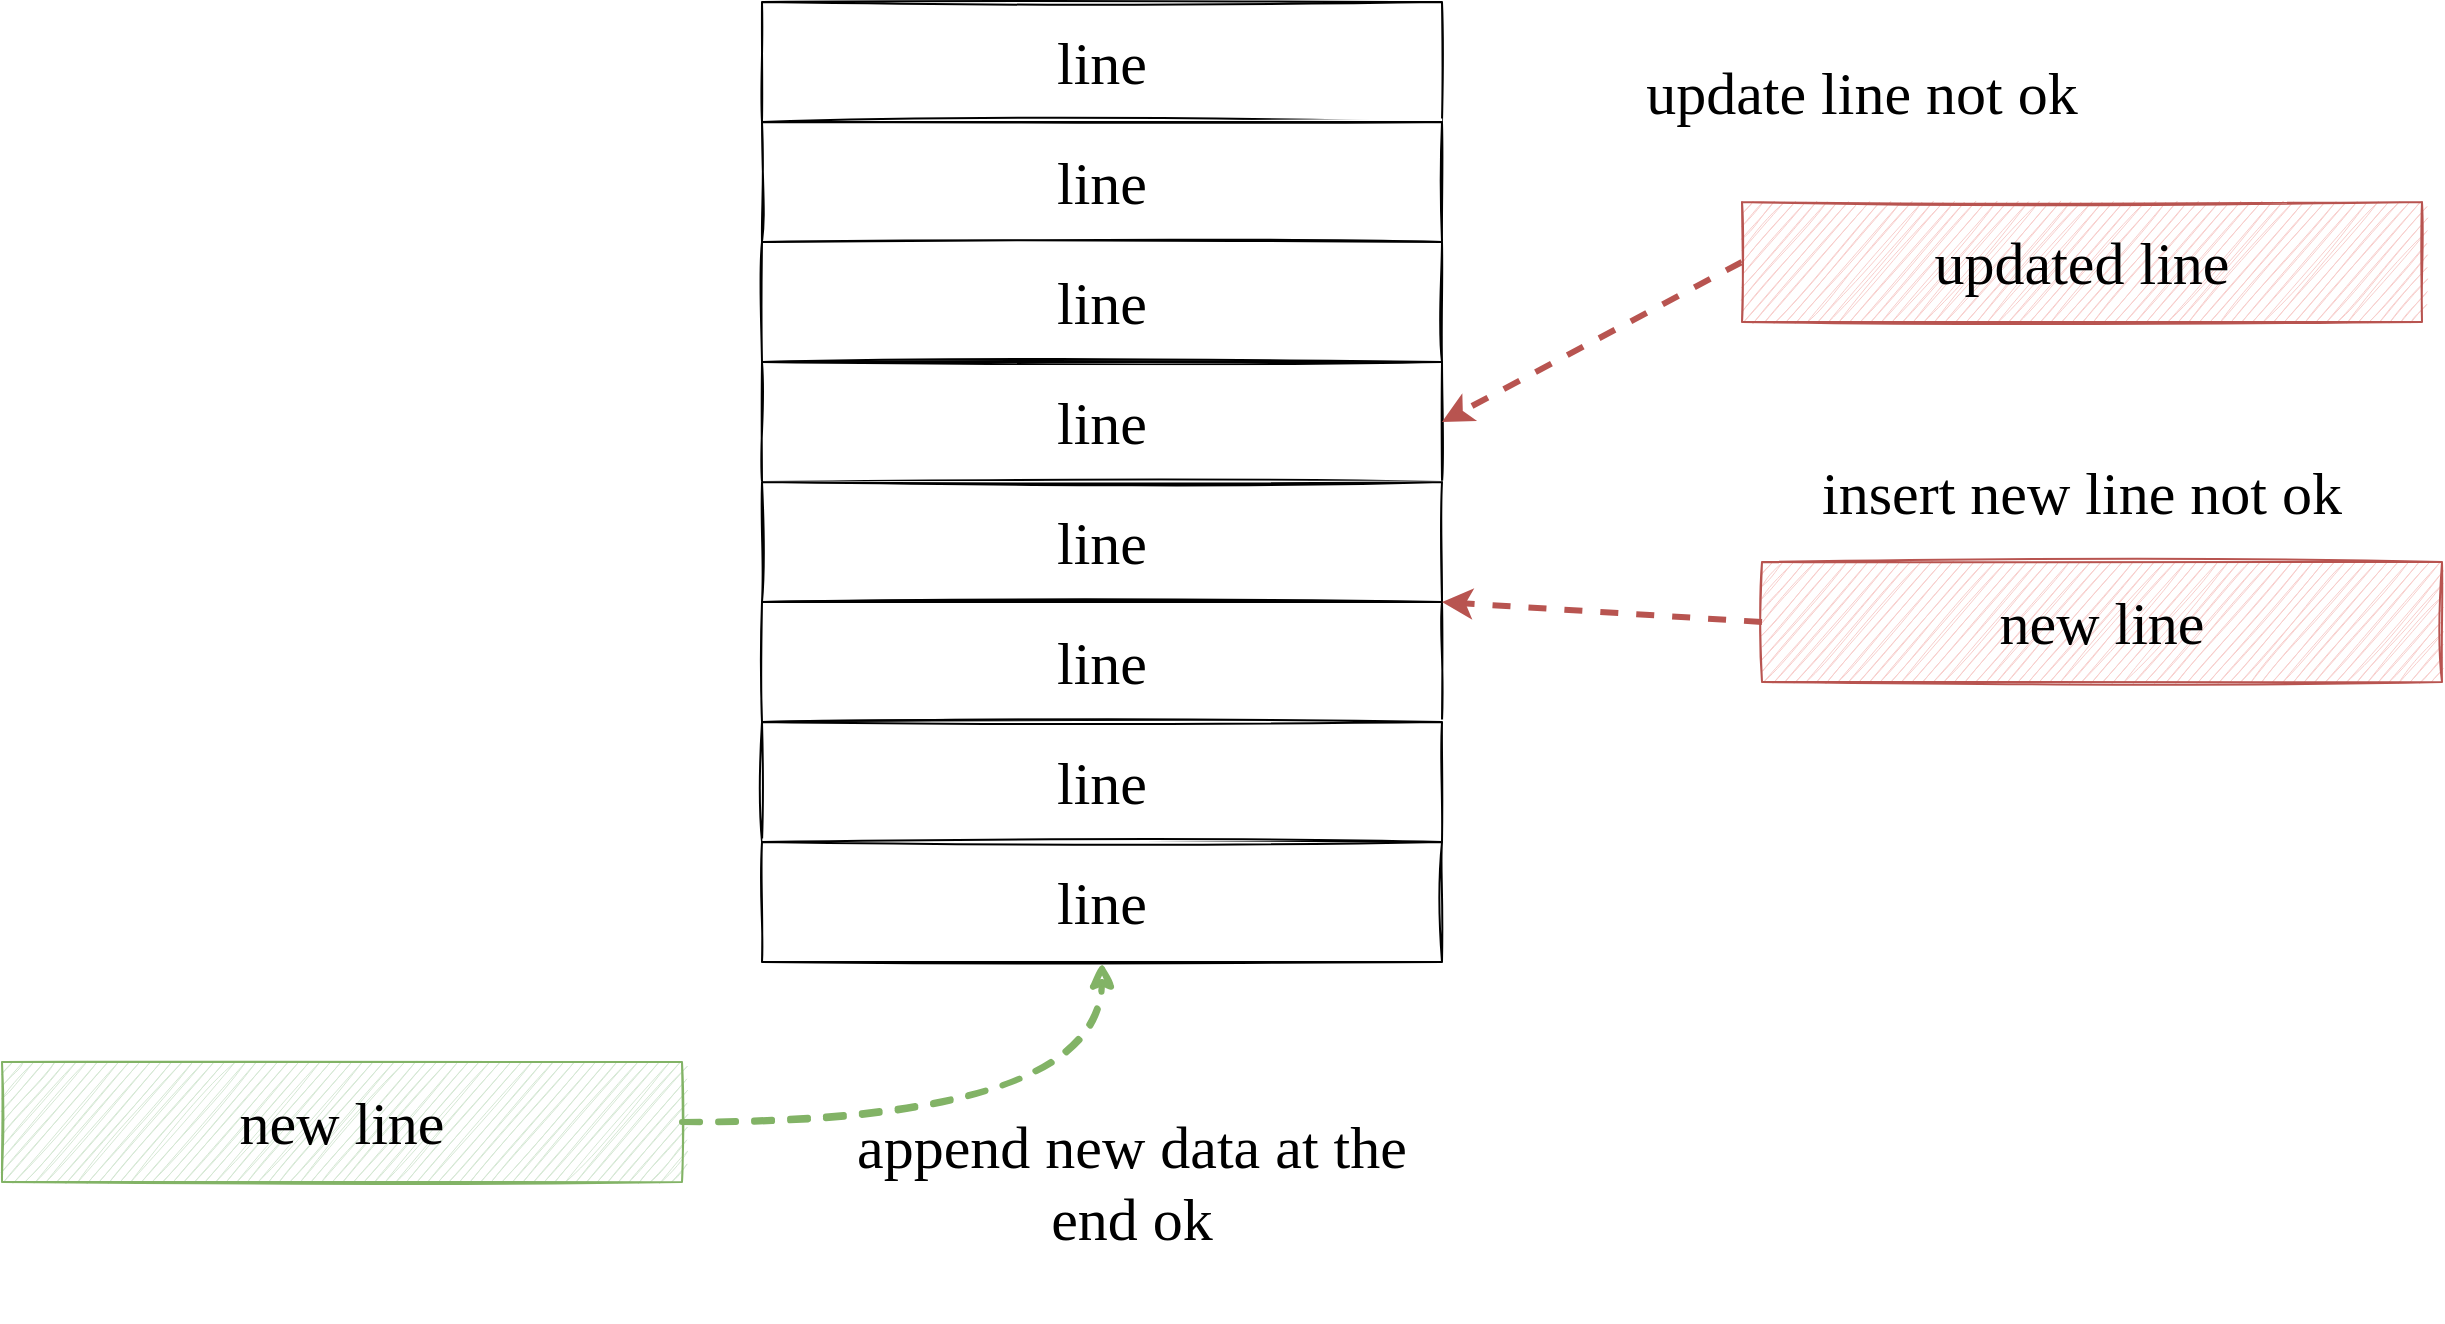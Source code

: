 <mxfile version="13.6.2" type="device"><diagram id="j6qz54EMF04GYTjnGAvc" name="Page-1"><mxGraphModel dx="2370" dy="1370" grid="1" gridSize="10" guides="1" tooltips="1" connect="1" arrows="1" fold="1" page="1" pageScale="1" pageWidth="1600" pageHeight="900" math="0" shadow="0" extFonts="Architects Daughter^https://fonts.googleapis.com/css?family=Architects+Daughter"><root><mxCell id="0"/><mxCell id="1" parent="0"/><mxCell id="qYQnSIUMO4TAm41yOFvq-1" value="&lt;font face=&quot;Architects Daughter&quot; style=&quot;font-size: 30px&quot;&gt;line&lt;/font&gt;" style="rounded=0;whiteSpace=wrap;html=1;sketch=1;" vertex="1" parent="1"><mxGeometry x="630" y="140" width="340" height="60" as="geometry"/></mxCell><mxCell id="qYQnSIUMO4TAm41yOFvq-2" value="&lt;font face=&quot;Architects Daughter&quot; style=&quot;font-size: 30px&quot;&gt;line&lt;/font&gt;" style="rounded=0;whiteSpace=wrap;html=1;sketch=1;" vertex="1" parent="1"><mxGeometry x="630" y="200" width="340" height="60" as="geometry"/></mxCell><mxCell id="qYQnSIUMO4TAm41yOFvq-3" value="&lt;font face=&quot;Architects Daughter&quot; style=&quot;font-size: 30px&quot;&gt;line&lt;/font&gt;" style="rounded=0;whiteSpace=wrap;html=1;sketch=1;" vertex="1" parent="1"><mxGeometry x="630" y="260" width="340" height="60" as="geometry"/></mxCell><mxCell id="qYQnSIUMO4TAm41yOFvq-4" value="&lt;font face=&quot;Architects Daughter&quot; style=&quot;font-size: 30px&quot;&gt;line&lt;/font&gt;" style="rounded=0;whiteSpace=wrap;html=1;sketch=1;" vertex="1" parent="1"><mxGeometry x="630" y="320" width="340" height="60" as="geometry"/></mxCell><mxCell id="qYQnSIUMO4TAm41yOFvq-5" value="&lt;font face=&quot;Architects Daughter&quot; style=&quot;font-size: 30px&quot;&gt;line&lt;/font&gt;" style="rounded=0;whiteSpace=wrap;html=1;sketch=1;" vertex="1" parent="1"><mxGeometry x="630" y="380" width="340" height="60" as="geometry"/></mxCell><mxCell id="qYQnSIUMO4TAm41yOFvq-6" value="&lt;font face=&quot;Architects Daughter&quot; style=&quot;font-size: 30px&quot;&gt;line&lt;/font&gt;" style="rounded=0;whiteSpace=wrap;html=1;sketch=1;" vertex="1" parent="1"><mxGeometry x="630" y="440" width="340" height="60" as="geometry"/></mxCell><mxCell id="qYQnSIUMO4TAm41yOFvq-7" value="&lt;font face=&quot;Architects Daughter&quot; style=&quot;font-size: 30px&quot;&gt;line&lt;/font&gt;" style="rounded=0;whiteSpace=wrap;html=1;sketch=1;" vertex="1" parent="1"><mxGeometry x="630" y="500" width="340" height="60" as="geometry"/></mxCell><mxCell id="qYQnSIUMO4TAm41yOFvq-8" value="&lt;font face=&quot;Architects Daughter&quot; style=&quot;font-size: 30px&quot;&gt;line&lt;/font&gt;" style="rounded=0;whiteSpace=wrap;html=1;sketch=1;" vertex="1" parent="1"><mxGeometry x="630" y="560" width="340" height="60" as="geometry"/></mxCell><mxCell id="qYQnSIUMO4TAm41yOFvq-9" value="&lt;font face=&quot;Architects Daughter&quot; style=&quot;font-size: 30px&quot;&gt;new line&lt;/font&gt;" style="rounded=0;whiteSpace=wrap;html=1;sketch=1;fillColor=#d5e8d4;strokeColor=#82b366;" vertex="1" parent="1"><mxGeometry x="250" y="670" width="340" height="60" as="geometry"/></mxCell><mxCell id="qYQnSIUMO4TAm41yOFvq-11" value="" style="endArrow=classic;html=1;exitX=1;exitY=0.5;exitDx=0;exitDy=0;entryX=0.5;entryY=1;entryDx=0;entryDy=0;edgeStyle=orthogonalEdgeStyle;curved=1;dashed=1;sketch=1;strokeWidth=3;fillColor=#d5e8d4;strokeColor=#82b366;" edge="1" parent="1" source="qYQnSIUMO4TAm41yOFvq-9" target="qYQnSIUMO4TAm41yOFvq-8"><mxGeometry width="50" height="50" relative="1" as="geometry"><mxPoint x="500" y="900" as="sourcePoint"/><mxPoint x="550" y="850" as="targetPoint"/></mxGeometry></mxCell><mxCell id="qYQnSIUMO4TAm41yOFvq-12" value="&lt;font style=&quot;font-size: 30px&quot; face=&quot;Architects Daughter&quot;&gt;append new data at the end ok&lt;/font&gt;" style="text;html=1;strokeColor=none;fillColor=none;align=center;verticalAlign=middle;whiteSpace=wrap;rounded=0;sketch=1;" vertex="1" parent="1"><mxGeometry x="670" y="660" width="290" height="140" as="geometry"/></mxCell><mxCell id="qYQnSIUMO4TAm41yOFvq-13" value="" style="endArrow=classic;html=1;dashed=1;strokeWidth=3;entryX=1;entryY=0.5;entryDx=0;entryDy=0;exitX=0;exitY=0.5;exitDx=0;exitDy=0;fillColor=#f8cecc;strokeColor=#b85450;" edge="1" parent="1" source="qYQnSIUMO4TAm41yOFvq-14" target="qYQnSIUMO4TAm41yOFvq-4"><mxGeometry width="50" height="50" relative="1" as="geometry"><mxPoint x="1150" y="350" as="sourcePoint"/><mxPoint x="1170" y="370" as="targetPoint"/></mxGeometry></mxCell><mxCell id="qYQnSIUMO4TAm41yOFvq-14" value="&lt;font face=&quot;Architects Daughter&quot; style=&quot;font-size: 30px&quot;&gt;updated line&lt;/font&gt;" style="rounded=0;whiteSpace=wrap;html=1;sketch=1;fillColor=#f8cecc;strokeColor=#b85450;" vertex="1" parent="1"><mxGeometry x="1120" y="240" width="340" height="60" as="geometry"/></mxCell><mxCell id="qYQnSIUMO4TAm41yOFvq-15" value="&lt;font face=&quot;Architects Daughter&quot; style=&quot;font-size: 30px&quot;&gt;new line&lt;/font&gt;" style="rounded=0;whiteSpace=wrap;html=1;sketch=1;fillColor=#f8cecc;strokeColor=#b85450;" vertex="1" parent="1"><mxGeometry x="1130" y="420" width="340" height="60" as="geometry"/></mxCell><mxCell id="qYQnSIUMO4TAm41yOFvq-16" value="" style="endArrow=classic;html=1;dashed=1;strokeWidth=3;entryX=1;entryY=1;entryDx=0;entryDy=0;exitX=0;exitY=0.5;exitDx=0;exitDy=0;fillColor=#f8cecc;strokeColor=#b85450;" edge="1" parent="1" source="qYQnSIUMO4TAm41yOFvq-15" target="qYQnSIUMO4TAm41yOFvq-5"><mxGeometry width="50" height="50" relative="1" as="geometry"><mxPoint x="1130" y="640" as="sourcePoint"/><mxPoint x="1180" y="590" as="targetPoint"/></mxGeometry></mxCell><mxCell id="qYQnSIUMO4TAm41yOFvq-17" value="&lt;font style=&quot;font-size: 30px&quot; face=&quot;Architects Daughter&quot;&gt;update line not ok&lt;/font&gt;" style="text;html=1;strokeColor=none;fillColor=none;align=center;verticalAlign=middle;whiteSpace=wrap;rounded=0;sketch=1;" vertex="1" parent="1"><mxGeometry x="1030" y="150" width="300" height="70" as="geometry"/></mxCell><mxCell id="qYQnSIUMO4TAm41yOFvq-18" value="&lt;font style=&quot;font-size: 30px&quot; face=&quot;Architects Daughter&quot;&gt;insert new line not ok&lt;/font&gt;" style="text;html=1;strokeColor=none;fillColor=none;align=center;verticalAlign=middle;whiteSpace=wrap;rounded=0;sketch=1;" vertex="1" parent="1"><mxGeometry x="1140" y="350" width="300" height="70" as="geometry"/></mxCell></root></mxGraphModel></diagram></mxfile>